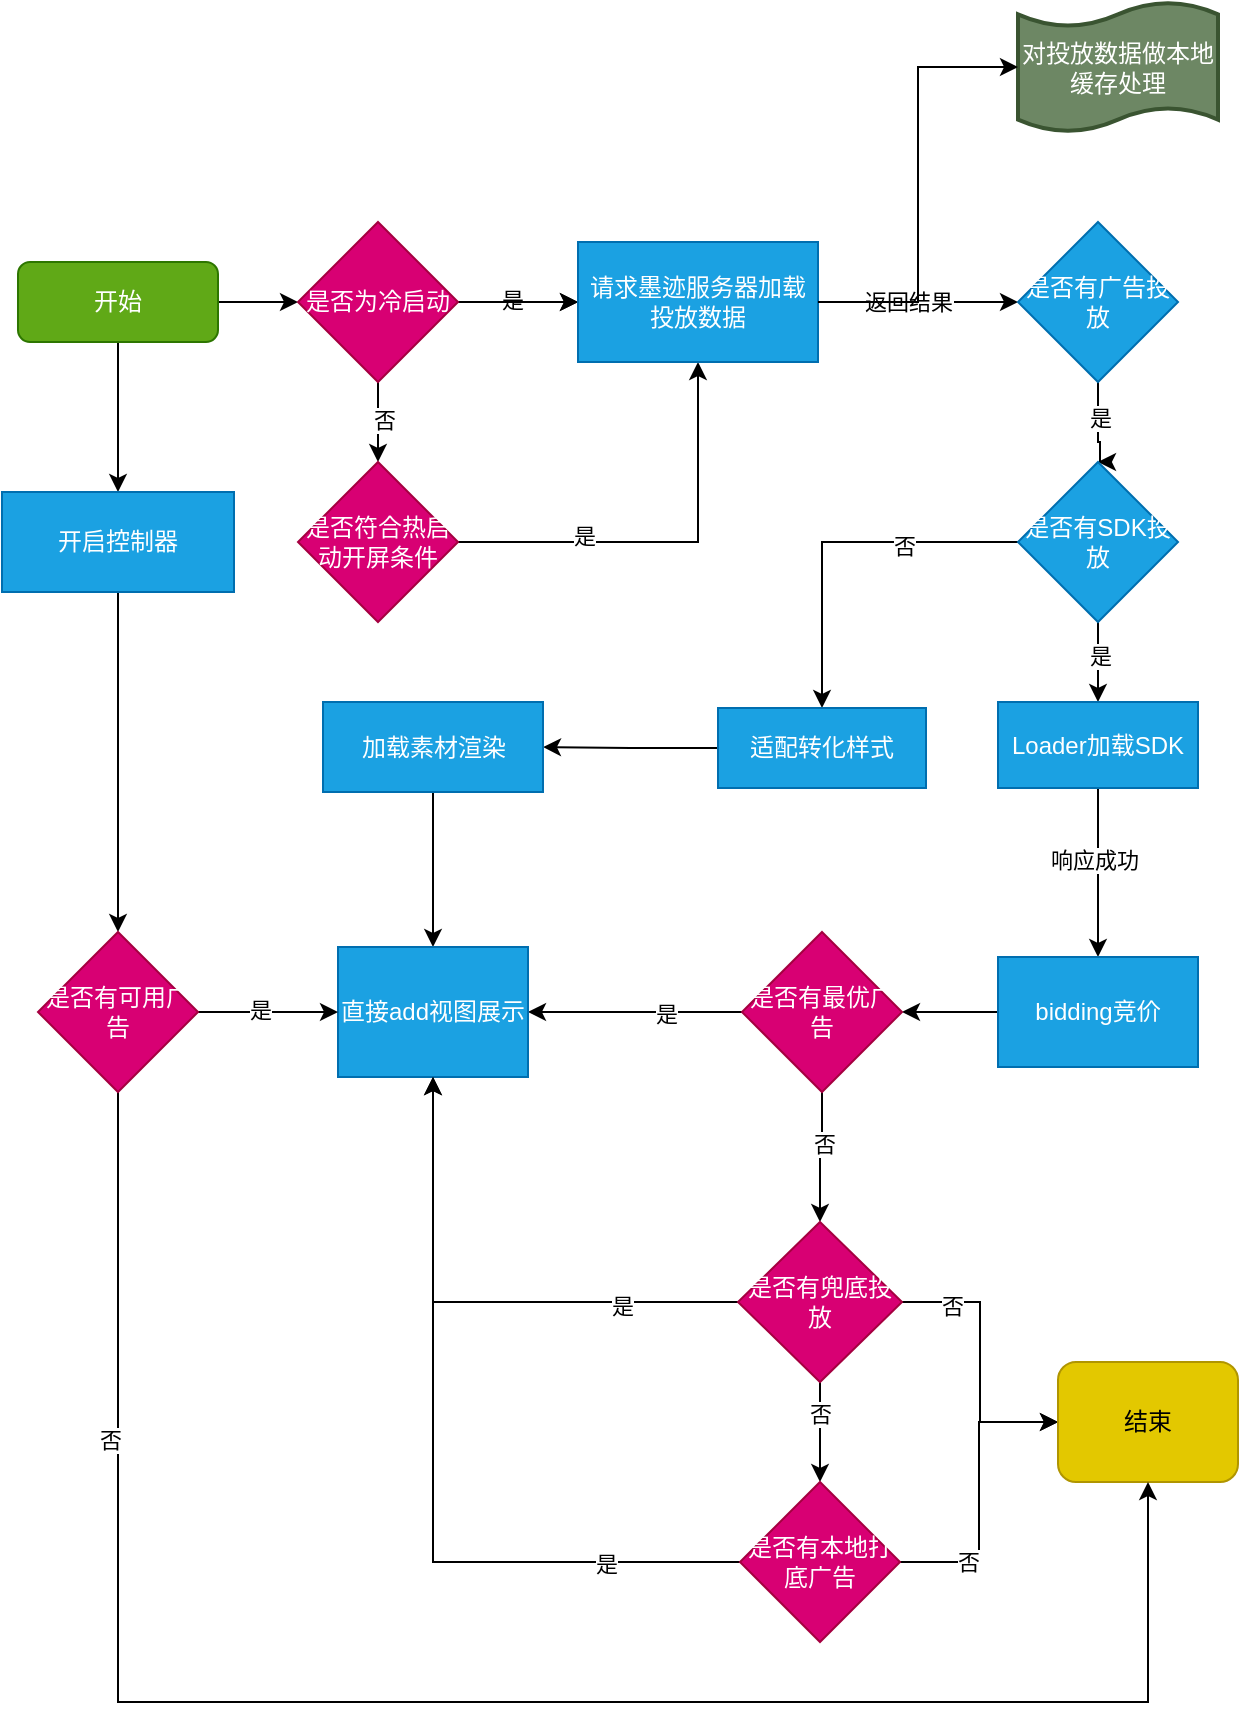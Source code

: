 <mxfile version="22.1.5" type="github">
  <diagram name="第 1 页" id="dnOTGt942C42ZDRGoa7F">
    <mxGraphModel dx="1735" dy="911" grid="1" gridSize="10" guides="1" tooltips="1" connect="1" arrows="1" fold="1" page="1" pageScale="1" pageWidth="827" pageHeight="1169" math="0" shadow="0">
      <root>
        <mxCell id="0" />
        <mxCell id="1" parent="0" />
        <mxCell id="2wYbhgyIPKCv4i347ekN-3" value="" style="edgeStyle=orthogonalEdgeStyle;rounded=0;orthogonalLoop=1;jettySize=auto;html=1;" edge="1" parent="1" source="2wYbhgyIPKCv4i347ekN-1" target="2wYbhgyIPKCv4i347ekN-2">
          <mxGeometry relative="1" as="geometry" />
        </mxCell>
        <mxCell id="2wYbhgyIPKCv4i347ekN-70" value="" style="edgeStyle=orthogonalEdgeStyle;rounded=0;orthogonalLoop=1;jettySize=auto;html=1;" edge="1" parent="1" source="2wYbhgyIPKCv4i347ekN-1" target="2wYbhgyIPKCv4i347ekN-9">
          <mxGeometry relative="1" as="geometry" />
        </mxCell>
        <mxCell id="2wYbhgyIPKCv4i347ekN-1" value="开始" style="rounded=1;whiteSpace=wrap;html=1;fillColor=#60a917;fontColor=#ffffff;strokeColor=#2D7600;" vertex="1" parent="1">
          <mxGeometry x="70" y="240" width="100" height="40" as="geometry" />
        </mxCell>
        <mxCell id="2wYbhgyIPKCv4i347ekN-5" value="" style="edgeStyle=orthogonalEdgeStyle;rounded=0;orthogonalLoop=1;jettySize=auto;html=1;" edge="1" parent="1" source="2wYbhgyIPKCv4i347ekN-2" target="2wYbhgyIPKCv4i347ekN-4">
          <mxGeometry relative="1" as="geometry" />
        </mxCell>
        <mxCell id="2wYbhgyIPKCv4i347ekN-14" value="否" style="edgeLabel;html=1;align=center;verticalAlign=middle;resizable=0;points=[];" vertex="1" connectable="0" parent="2wYbhgyIPKCv4i347ekN-5">
          <mxGeometry x="-0.08" y="3" relative="1" as="geometry">
            <mxPoint as="offset" />
          </mxGeometry>
        </mxCell>
        <mxCell id="2wYbhgyIPKCv4i347ekN-7" value="" style="edgeStyle=orthogonalEdgeStyle;rounded=0;orthogonalLoop=1;jettySize=auto;html=1;" edge="1" parent="1" source="2wYbhgyIPKCv4i347ekN-2" target="2wYbhgyIPKCv4i347ekN-6">
          <mxGeometry relative="1" as="geometry" />
        </mxCell>
        <mxCell id="2wYbhgyIPKCv4i347ekN-8" value="是" style="edgeLabel;html=1;align=center;verticalAlign=middle;resizable=0;points=[];" vertex="1" connectable="0" parent="2wYbhgyIPKCv4i347ekN-7">
          <mxGeometry x="-0.1" y="1" relative="1" as="geometry">
            <mxPoint as="offset" />
          </mxGeometry>
        </mxCell>
        <mxCell id="2wYbhgyIPKCv4i347ekN-10" value="" style="edgeStyle=orthogonalEdgeStyle;rounded=0;orthogonalLoop=1;jettySize=auto;html=1;" edge="1" parent="1" source="2wYbhgyIPKCv4i347ekN-2" target="2wYbhgyIPKCv4i347ekN-6">
          <mxGeometry relative="1" as="geometry" />
        </mxCell>
        <mxCell id="2wYbhgyIPKCv4i347ekN-2" value="是否为冷启动" style="rhombus;whiteSpace=wrap;html=1;fillColor=#d80073;fontColor=#ffffff;strokeColor=#A50040;" vertex="1" parent="1">
          <mxGeometry x="210" y="220" width="80" height="80" as="geometry" />
        </mxCell>
        <mxCell id="2wYbhgyIPKCv4i347ekN-12" style="edgeStyle=orthogonalEdgeStyle;rounded=0;orthogonalLoop=1;jettySize=auto;html=1;" edge="1" parent="1" source="2wYbhgyIPKCv4i347ekN-4" target="2wYbhgyIPKCv4i347ekN-6">
          <mxGeometry relative="1" as="geometry" />
        </mxCell>
        <mxCell id="2wYbhgyIPKCv4i347ekN-13" value="是" style="edgeLabel;html=1;align=center;verticalAlign=middle;resizable=0;points=[];" vertex="1" connectable="0" parent="2wYbhgyIPKCv4i347ekN-12">
          <mxGeometry x="-0.4" y="3" relative="1" as="geometry">
            <mxPoint as="offset" />
          </mxGeometry>
        </mxCell>
        <mxCell id="2wYbhgyIPKCv4i347ekN-4" value="是否符合热启动开屏条件" style="rhombus;whiteSpace=wrap;html=1;fillColor=#d80073;fontColor=#ffffff;strokeColor=#A50040;" vertex="1" parent="1">
          <mxGeometry x="210" y="340" width="80" height="80" as="geometry" />
        </mxCell>
        <mxCell id="2wYbhgyIPKCv4i347ekN-16" value="" style="edgeStyle=orthogonalEdgeStyle;rounded=0;orthogonalLoop=1;jettySize=auto;html=1;" edge="1" parent="1" source="2wYbhgyIPKCv4i347ekN-6" target="2wYbhgyIPKCv4i347ekN-15">
          <mxGeometry relative="1" as="geometry" />
        </mxCell>
        <mxCell id="2wYbhgyIPKCv4i347ekN-17" value="返回结果" style="edgeLabel;html=1;align=center;verticalAlign=middle;resizable=0;points=[];" vertex="1" connectable="0" parent="2wYbhgyIPKCv4i347ekN-16">
          <mxGeometry x="-0.1" relative="1" as="geometry">
            <mxPoint as="offset" />
          </mxGeometry>
        </mxCell>
        <mxCell id="2wYbhgyIPKCv4i347ekN-6" value="请求墨迹服务器加载投放数据" style="whiteSpace=wrap;html=1;fillColor=#1ba1e2;fontColor=#ffffff;strokeColor=#006EAF;" vertex="1" parent="1">
          <mxGeometry x="350" y="230" width="120" height="60" as="geometry" />
        </mxCell>
        <mxCell id="2wYbhgyIPKCv4i347ekN-72" value="" style="edgeStyle=orthogonalEdgeStyle;rounded=0;orthogonalLoop=1;jettySize=auto;html=1;" edge="1" parent="1" source="2wYbhgyIPKCv4i347ekN-9" target="2wYbhgyIPKCv4i347ekN-71">
          <mxGeometry relative="1" as="geometry" />
        </mxCell>
        <mxCell id="2wYbhgyIPKCv4i347ekN-9" value="开启控制器" style="rounded=0;whiteSpace=wrap;html=1;fillColor=#1ba1e2;fontColor=#ffffff;strokeColor=#006EAF;" vertex="1" parent="1">
          <mxGeometry x="62" y="355" width="116" height="50" as="geometry" />
        </mxCell>
        <mxCell id="2wYbhgyIPKCv4i347ekN-19" value="" style="edgeStyle=orthogonalEdgeStyle;rounded=0;orthogonalLoop=1;jettySize=auto;html=1;entryX=0.5;entryY=0;entryDx=0;entryDy=0;" edge="1" parent="1" source="2wYbhgyIPKCv4i347ekN-15" target="2wYbhgyIPKCv4i347ekN-21">
          <mxGeometry relative="1" as="geometry">
            <mxPoint x="610" y="360" as="targetPoint" />
            <Array as="points">
              <mxPoint x="610" y="330" />
              <mxPoint x="611" y="330" />
            </Array>
          </mxGeometry>
        </mxCell>
        <mxCell id="2wYbhgyIPKCv4i347ekN-20" value="是" style="edgeLabel;html=1;align=center;verticalAlign=middle;resizable=0;points=[];" vertex="1" connectable="0" parent="2wYbhgyIPKCv4i347ekN-19">
          <mxGeometry x="-0.133" y="1" relative="1" as="geometry">
            <mxPoint as="offset" />
          </mxGeometry>
        </mxCell>
        <mxCell id="2wYbhgyIPKCv4i347ekN-15" value="是否有广告投放" style="rhombus;whiteSpace=wrap;html=1;fillColor=#1ba1e2;fontColor=#ffffff;strokeColor=#006EAF;" vertex="1" parent="1">
          <mxGeometry x="570" y="220" width="80" height="80" as="geometry" />
        </mxCell>
        <mxCell id="2wYbhgyIPKCv4i347ekN-23" value="" style="edgeStyle=orthogonalEdgeStyle;rounded=0;orthogonalLoop=1;jettySize=auto;html=1;" edge="1" parent="1" source="2wYbhgyIPKCv4i347ekN-21" target="2wYbhgyIPKCv4i347ekN-22">
          <mxGeometry relative="1" as="geometry" />
        </mxCell>
        <mxCell id="2wYbhgyIPKCv4i347ekN-24" value="否" style="edgeLabel;html=1;align=center;verticalAlign=middle;resizable=0;points=[];" vertex="1" connectable="0" parent="2wYbhgyIPKCv4i347ekN-23">
          <mxGeometry x="-0.364" y="2" relative="1" as="geometry">
            <mxPoint as="offset" />
          </mxGeometry>
        </mxCell>
        <mxCell id="2wYbhgyIPKCv4i347ekN-30" value="" style="edgeStyle=orthogonalEdgeStyle;rounded=0;orthogonalLoop=1;jettySize=auto;html=1;" edge="1" parent="1" source="2wYbhgyIPKCv4i347ekN-21" target="2wYbhgyIPKCv4i347ekN-29">
          <mxGeometry relative="1" as="geometry" />
        </mxCell>
        <mxCell id="2wYbhgyIPKCv4i347ekN-31" value="是" style="edgeLabel;html=1;align=center;verticalAlign=middle;resizable=0;points=[];" vertex="1" connectable="0" parent="2wYbhgyIPKCv4i347ekN-30">
          <mxGeometry x="-0.15" y="1" relative="1" as="geometry">
            <mxPoint as="offset" />
          </mxGeometry>
        </mxCell>
        <mxCell id="2wYbhgyIPKCv4i347ekN-21" value="是否有SDK投放" style="rhombus;whiteSpace=wrap;html=1;fillColor=#1ba1e2;fontColor=#ffffff;strokeColor=#006EAF;" vertex="1" parent="1">
          <mxGeometry x="570" y="340" width="80" height="80" as="geometry" />
        </mxCell>
        <mxCell id="2wYbhgyIPKCv4i347ekN-28" value="" style="edgeStyle=orthogonalEdgeStyle;rounded=0;orthogonalLoop=1;jettySize=auto;html=1;" edge="1" parent="1" source="2wYbhgyIPKCv4i347ekN-22" target="2wYbhgyIPKCv4i347ekN-27">
          <mxGeometry relative="1" as="geometry" />
        </mxCell>
        <mxCell id="2wYbhgyIPKCv4i347ekN-22" value="适配转化样式" style="whiteSpace=wrap;html=1;fillColor=#1ba1e2;fontColor=#ffffff;strokeColor=#006EAF;" vertex="1" parent="1">
          <mxGeometry x="420" y="463" width="104" height="40" as="geometry" />
        </mxCell>
        <mxCell id="2wYbhgyIPKCv4i347ekN-40" value="" style="edgeStyle=orthogonalEdgeStyle;rounded=0;orthogonalLoop=1;jettySize=auto;html=1;" edge="1" parent="1" source="2wYbhgyIPKCv4i347ekN-27" target="2wYbhgyIPKCv4i347ekN-38">
          <mxGeometry relative="1" as="geometry" />
        </mxCell>
        <mxCell id="2wYbhgyIPKCv4i347ekN-27" value="加载素材渲染" style="whiteSpace=wrap;html=1;fillColor=#1ba1e2;fontColor=#ffffff;strokeColor=#006EAF;" vertex="1" parent="1">
          <mxGeometry x="222.5" y="460" width="110" height="45" as="geometry" />
        </mxCell>
        <mxCell id="2wYbhgyIPKCv4i347ekN-33" value="" style="edgeStyle=orthogonalEdgeStyle;rounded=0;orthogonalLoop=1;jettySize=auto;html=1;entryX=0.5;entryY=0;entryDx=0;entryDy=0;" edge="1" parent="1" source="2wYbhgyIPKCv4i347ekN-29" target="2wYbhgyIPKCv4i347ekN-35">
          <mxGeometry relative="1" as="geometry">
            <mxPoint x="610" y="564.5" as="targetPoint" />
          </mxGeometry>
        </mxCell>
        <mxCell id="2wYbhgyIPKCv4i347ekN-34" value="响应成功&lt;br&gt;" style="edgeLabel;html=1;align=center;verticalAlign=middle;resizable=0;points=[];" vertex="1" connectable="0" parent="2wYbhgyIPKCv4i347ekN-33">
          <mxGeometry x="-0.154" y="-2" relative="1" as="geometry">
            <mxPoint as="offset" />
          </mxGeometry>
        </mxCell>
        <mxCell id="2wYbhgyIPKCv4i347ekN-29" value="Loader加载SDK" style="whiteSpace=wrap;html=1;fillColor=#1ba1e2;fontColor=#ffffff;strokeColor=#006EAF;" vertex="1" parent="1">
          <mxGeometry x="560" y="460" width="100" height="43" as="geometry" />
        </mxCell>
        <mxCell id="2wYbhgyIPKCv4i347ekN-37" value="" style="edgeStyle=orthogonalEdgeStyle;rounded=0;orthogonalLoop=1;jettySize=auto;html=1;" edge="1" parent="1" source="2wYbhgyIPKCv4i347ekN-35" target="2wYbhgyIPKCv4i347ekN-36">
          <mxGeometry relative="1" as="geometry" />
        </mxCell>
        <mxCell id="2wYbhgyIPKCv4i347ekN-35" value="bidding竞价" style="rounded=0;whiteSpace=wrap;html=1;fillColor=#1ba1e2;fontColor=#ffffff;strokeColor=#006EAF;" vertex="1" parent="1">
          <mxGeometry x="560" y="587.5" width="100" height="55" as="geometry" />
        </mxCell>
        <mxCell id="2wYbhgyIPKCv4i347ekN-39" value="" style="edgeStyle=orthogonalEdgeStyle;rounded=0;orthogonalLoop=1;jettySize=auto;html=1;" edge="1" parent="1" source="2wYbhgyIPKCv4i347ekN-36" target="2wYbhgyIPKCv4i347ekN-38">
          <mxGeometry relative="1" as="geometry" />
        </mxCell>
        <mxCell id="2wYbhgyIPKCv4i347ekN-41" value="是" style="edgeLabel;html=1;align=center;verticalAlign=middle;resizable=0;points=[];" vertex="1" connectable="0" parent="2wYbhgyIPKCv4i347ekN-39">
          <mxGeometry x="-0.294" y="1" relative="1" as="geometry">
            <mxPoint as="offset" />
          </mxGeometry>
        </mxCell>
        <mxCell id="2wYbhgyIPKCv4i347ekN-43" value="" style="edgeStyle=orthogonalEdgeStyle;rounded=0;orthogonalLoop=1;jettySize=auto;html=1;entryX=0.5;entryY=0;entryDx=0;entryDy=0;" edge="1" parent="1" source="2wYbhgyIPKCv4i347ekN-36" target="2wYbhgyIPKCv4i347ekN-45">
          <mxGeometry relative="1" as="geometry">
            <mxPoint x="472" y="730" as="targetPoint" />
          </mxGeometry>
        </mxCell>
        <mxCell id="2wYbhgyIPKCv4i347ekN-44" value="否" style="edgeLabel;html=1;align=center;verticalAlign=middle;resizable=0;points=[];" vertex="1" connectable="0" parent="2wYbhgyIPKCv4i347ekN-43">
          <mxGeometry x="-0.222" y="1" relative="1" as="geometry">
            <mxPoint as="offset" />
          </mxGeometry>
        </mxCell>
        <mxCell id="2wYbhgyIPKCv4i347ekN-36" value="是否有最优广告" style="rhombus;whiteSpace=wrap;html=1;rounded=0;fillColor=#d80073;fontColor=#ffffff;strokeColor=#A50040;" vertex="1" parent="1">
          <mxGeometry x="432" y="575" width="80" height="80" as="geometry" />
        </mxCell>
        <mxCell id="2wYbhgyIPKCv4i347ekN-38" value="直接add视图展示" style="rounded=0;whiteSpace=wrap;html=1;fillColor=#1ba1e2;fontColor=#ffffff;strokeColor=#006EAF;" vertex="1" parent="1">
          <mxGeometry x="230" y="582.5" width="95" height="65" as="geometry" />
        </mxCell>
        <mxCell id="2wYbhgyIPKCv4i347ekN-47" style="edgeStyle=orthogonalEdgeStyle;rounded=0;orthogonalLoop=1;jettySize=auto;html=1;entryX=0.5;entryY=1;entryDx=0;entryDy=0;" edge="1" parent="1" source="2wYbhgyIPKCv4i347ekN-45" target="2wYbhgyIPKCv4i347ekN-38">
          <mxGeometry relative="1" as="geometry" />
        </mxCell>
        <mxCell id="2wYbhgyIPKCv4i347ekN-48" value="是" style="edgeLabel;html=1;align=center;verticalAlign=middle;resizable=0;points=[];" vertex="1" connectable="0" parent="2wYbhgyIPKCv4i347ekN-47">
          <mxGeometry x="-0.557" y="2" relative="1" as="geometry">
            <mxPoint as="offset" />
          </mxGeometry>
        </mxCell>
        <mxCell id="2wYbhgyIPKCv4i347ekN-50" value="" style="edgeStyle=orthogonalEdgeStyle;rounded=0;orthogonalLoop=1;jettySize=auto;html=1;" edge="1" parent="1" source="2wYbhgyIPKCv4i347ekN-45" target="2wYbhgyIPKCv4i347ekN-49">
          <mxGeometry relative="1" as="geometry" />
        </mxCell>
        <mxCell id="2wYbhgyIPKCv4i347ekN-51" value="否" style="edgeLabel;html=1;align=center;verticalAlign=middle;resizable=0;points=[];" vertex="1" connectable="0" parent="2wYbhgyIPKCv4i347ekN-50">
          <mxGeometry x="-0.333" relative="1" as="geometry">
            <mxPoint y="-1" as="offset" />
          </mxGeometry>
        </mxCell>
        <mxCell id="2wYbhgyIPKCv4i347ekN-55" style="edgeStyle=orthogonalEdgeStyle;rounded=0;orthogonalLoop=1;jettySize=auto;html=1;" edge="1" parent="1" source="2wYbhgyIPKCv4i347ekN-45" target="2wYbhgyIPKCv4i347ekN-54">
          <mxGeometry relative="1" as="geometry" />
        </mxCell>
        <mxCell id="2wYbhgyIPKCv4i347ekN-58" value="否" style="edgeLabel;html=1;align=center;verticalAlign=middle;resizable=0;points=[];" vertex="1" connectable="0" parent="2wYbhgyIPKCv4i347ekN-55">
          <mxGeometry x="-0.627" y="-2" relative="1" as="geometry">
            <mxPoint x="-1" as="offset" />
          </mxGeometry>
        </mxCell>
        <mxCell id="2wYbhgyIPKCv4i347ekN-45" value="是否有兜底投放" style="rhombus;whiteSpace=wrap;html=1;fillColor=#d80073;fontColor=#ffffff;strokeColor=#A50040;" vertex="1" parent="1">
          <mxGeometry x="430" y="720" width="82" height="80" as="geometry" />
        </mxCell>
        <mxCell id="2wYbhgyIPKCv4i347ekN-52" style="edgeStyle=orthogonalEdgeStyle;rounded=0;orthogonalLoop=1;jettySize=auto;html=1;entryX=0.5;entryY=1;entryDx=0;entryDy=0;" edge="1" parent="1" source="2wYbhgyIPKCv4i347ekN-49" target="2wYbhgyIPKCv4i347ekN-38">
          <mxGeometry relative="1" as="geometry" />
        </mxCell>
        <mxCell id="2wYbhgyIPKCv4i347ekN-53" value="是" style="edgeLabel;html=1;align=center;verticalAlign=middle;resizable=0;points=[];" vertex="1" connectable="0" parent="2wYbhgyIPKCv4i347ekN-52">
          <mxGeometry x="-0.658" y="1" relative="1" as="geometry">
            <mxPoint as="offset" />
          </mxGeometry>
        </mxCell>
        <mxCell id="2wYbhgyIPKCv4i347ekN-60" style="edgeStyle=orthogonalEdgeStyle;rounded=0;orthogonalLoop=1;jettySize=auto;html=1;entryX=0;entryY=0.5;entryDx=0;entryDy=0;" edge="1" parent="1" source="2wYbhgyIPKCv4i347ekN-49" target="2wYbhgyIPKCv4i347ekN-54">
          <mxGeometry relative="1" as="geometry" />
        </mxCell>
        <mxCell id="2wYbhgyIPKCv4i347ekN-61" value="否&lt;br&gt;" style="edgeLabel;html=1;align=center;verticalAlign=middle;resizable=0;points=[];" vertex="1" connectable="0" parent="2wYbhgyIPKCv4i347ekN-60">
          <mxGeometry x="-0.548" relative="1" as="geometry">
            <mxPoint as="offset" />
          </mxGeometry>
        </mxCell>
        <mxCell id="2wYbhgyIPKCv4i347ekN-49" value="是否有本地打底广告" style="rhombus;whiteSpace=wrap;html=1;fillColor=#d80073;fontColor=#ffffff;strokeColor=#A50040;" vertex="1" parent="1">
          <mxGeometry x="431" y="850" width="80" height="80" as="geometry" />
        </mxCell>
        <mxCell id="2wYbhgyIPKCv4i347ekN-54" value="结束" style="rounded=1;whiteSpace=wrap;html=1;fillColor=#e3c800;fontColor=#000000;strokeColor=#B09500;" vertex="1" parent="1">
          <mxGeometry x="590" y="790" width="90" height="60" as="geometry" />
        </mxCell>
        <mxCell id="2wYbhgyIPKCv4i347ekN-73" value="" style="edgeStyle=orthogonalEdgeStyle;rounded=0;orthogonalLoop=1;jettySize=auto;html=1;" edge="1" parent="1" source="2wYbhgyIPKCv4i347ekN-71" target="2wYbhgyIPKCv4i347ekN-38">
          <mxGeometry relative="1" as="geometry" />
        </mxCell>
        <mxCell id="2wYbhgyIPKCv4i347ekN-74" value="是" style="edgeLabel;html=1;align=center;verticalAlign=middle;resizable=0;points=[];" vertex="1" connectable="0" parent="2wYbhgyIPKCv4i347ekN-73">
          <mxGeometry x="-0.13" y="1" relative="1" as="geometry">
            <mxPoint as="offset" />
          </mxGeometry>
        </mxCell>
        <mxCell id="2wYbhgyIPKCv4i347ekN-75" style="edgeStyle=orthogonalEdgeStyle;rounded=0;orthogonalLoop=1;jettySize=auto;html=1;entryX=0.5;entryY=1;entryDx=0;entryDy=0;" edge="1" parent="1" source="2wYbhgyIPKCv4i347ekN-71" target="2wYbhgyIPKCv4i347ekN-54">
          <mxGeometry relative="1" as="geometry">
            <Array as="points">
              <mxPoint x="120" y="960" />
              <mxPoint x="635" y="960" />
            </Array>
          </mxGeometry>
        </mxCell>
        <mxCell id="2wYbhgyIPKCv4i347ekN-77" value="否" style="edgeLabel;html=1;align=center;verticalAlign=middle;resizable=0;points=[];" vertex="1" connectable="0" parent="2wYbhgyIPKCv4i347ekN-75">
          <mxGeometry x="-0.626" y="-4" relative="1" as="geometry">
            <mxPoint as="offset" />
          </mxGeometry>
        </mxCell>
        <mxCell id="2wYbhgyIPKCv4i347ekN-71" value="是否有可用广告" style="rhombus;whiteSpace=wrap;html=1;fillColor=#d80073;strokeColor=#A50040;fontColor=#ffffff;rounded=0;" vertex="1" parent="1">
          <mxGeometry x="80" y="575" width="80" height="80" as="geometry" />
        </mxCell>
        <mxCell id="2wYbhgyIPKCv4i347ekN-80" value="对投放数据做本地缓存处理" style="shape=tape;whiteSpace=wrap;html=1;strokeWidth=2;size=0.19;fillColor=#6d8764;fontColor=#ffffff;strokeColor=#3A5431;" vertex="1" parent="1">
          <mxGeometry x="570" y="110" width="100" height="65" as="geometry" />
        </mxCell>
        <mxCell id="2wYbhgyIPKCv4i347ekN-81" style="edgeStyle=orthogonalEdgeStyle;rounded=0;orthogonalLoop=1;jettySize=auto;html=1;entryX=0;entryY=0.5;entryDx=0;entryDy=0;entryPerimeter=0;" edge="1" parent="1" source="2wYbhgyIPKCv4i347ekN-6" target="2wYbhgyIPKCv4i347ekN-80">
          <mxGeometry relative="1" as="geometry" />
        </mxCell>
      </root>
    </mxGraphModel>
  </diagram>
</mxfile>
